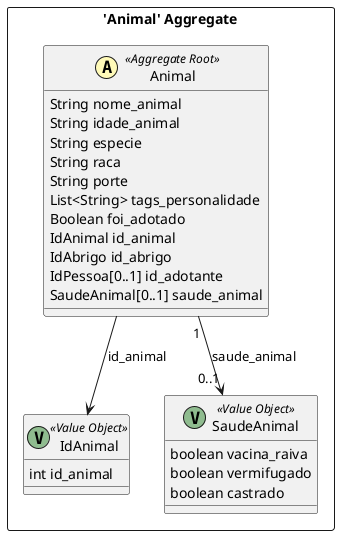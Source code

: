 @startuml

skinparam componentStyle uml2

package "'Animal' Aggregate" <<Rectangle>> {
	class Animal <<(A,#fffab8) Aggregate Root>> {
		String nome_animal
		String idade_animal
		String especie
		String raca
		String porte
		List<String> tags_personalidade
		Boolean foi_adotado
		IdAnimal id_animal
		IdAbrigo id_abrigo
		IdPessoa[0..1] id_adotante
		SaudeAnimal[0..1] saude_animal
	}
	class IdAnimal <<(V,DarkSeaGreen) Value Object>> {
		int id_animal
	}
	class SaudeAnimal <<(V,DarkSeaGreen) Value Object>> {
		boolean vacina_raiva
		boolean vermifugado
		boolean castrado
	}
}
Animal "1" --> "0..1" SaudeAnimal : saude_animal
Animal --> IdAnimal : id_animal


@enduml
